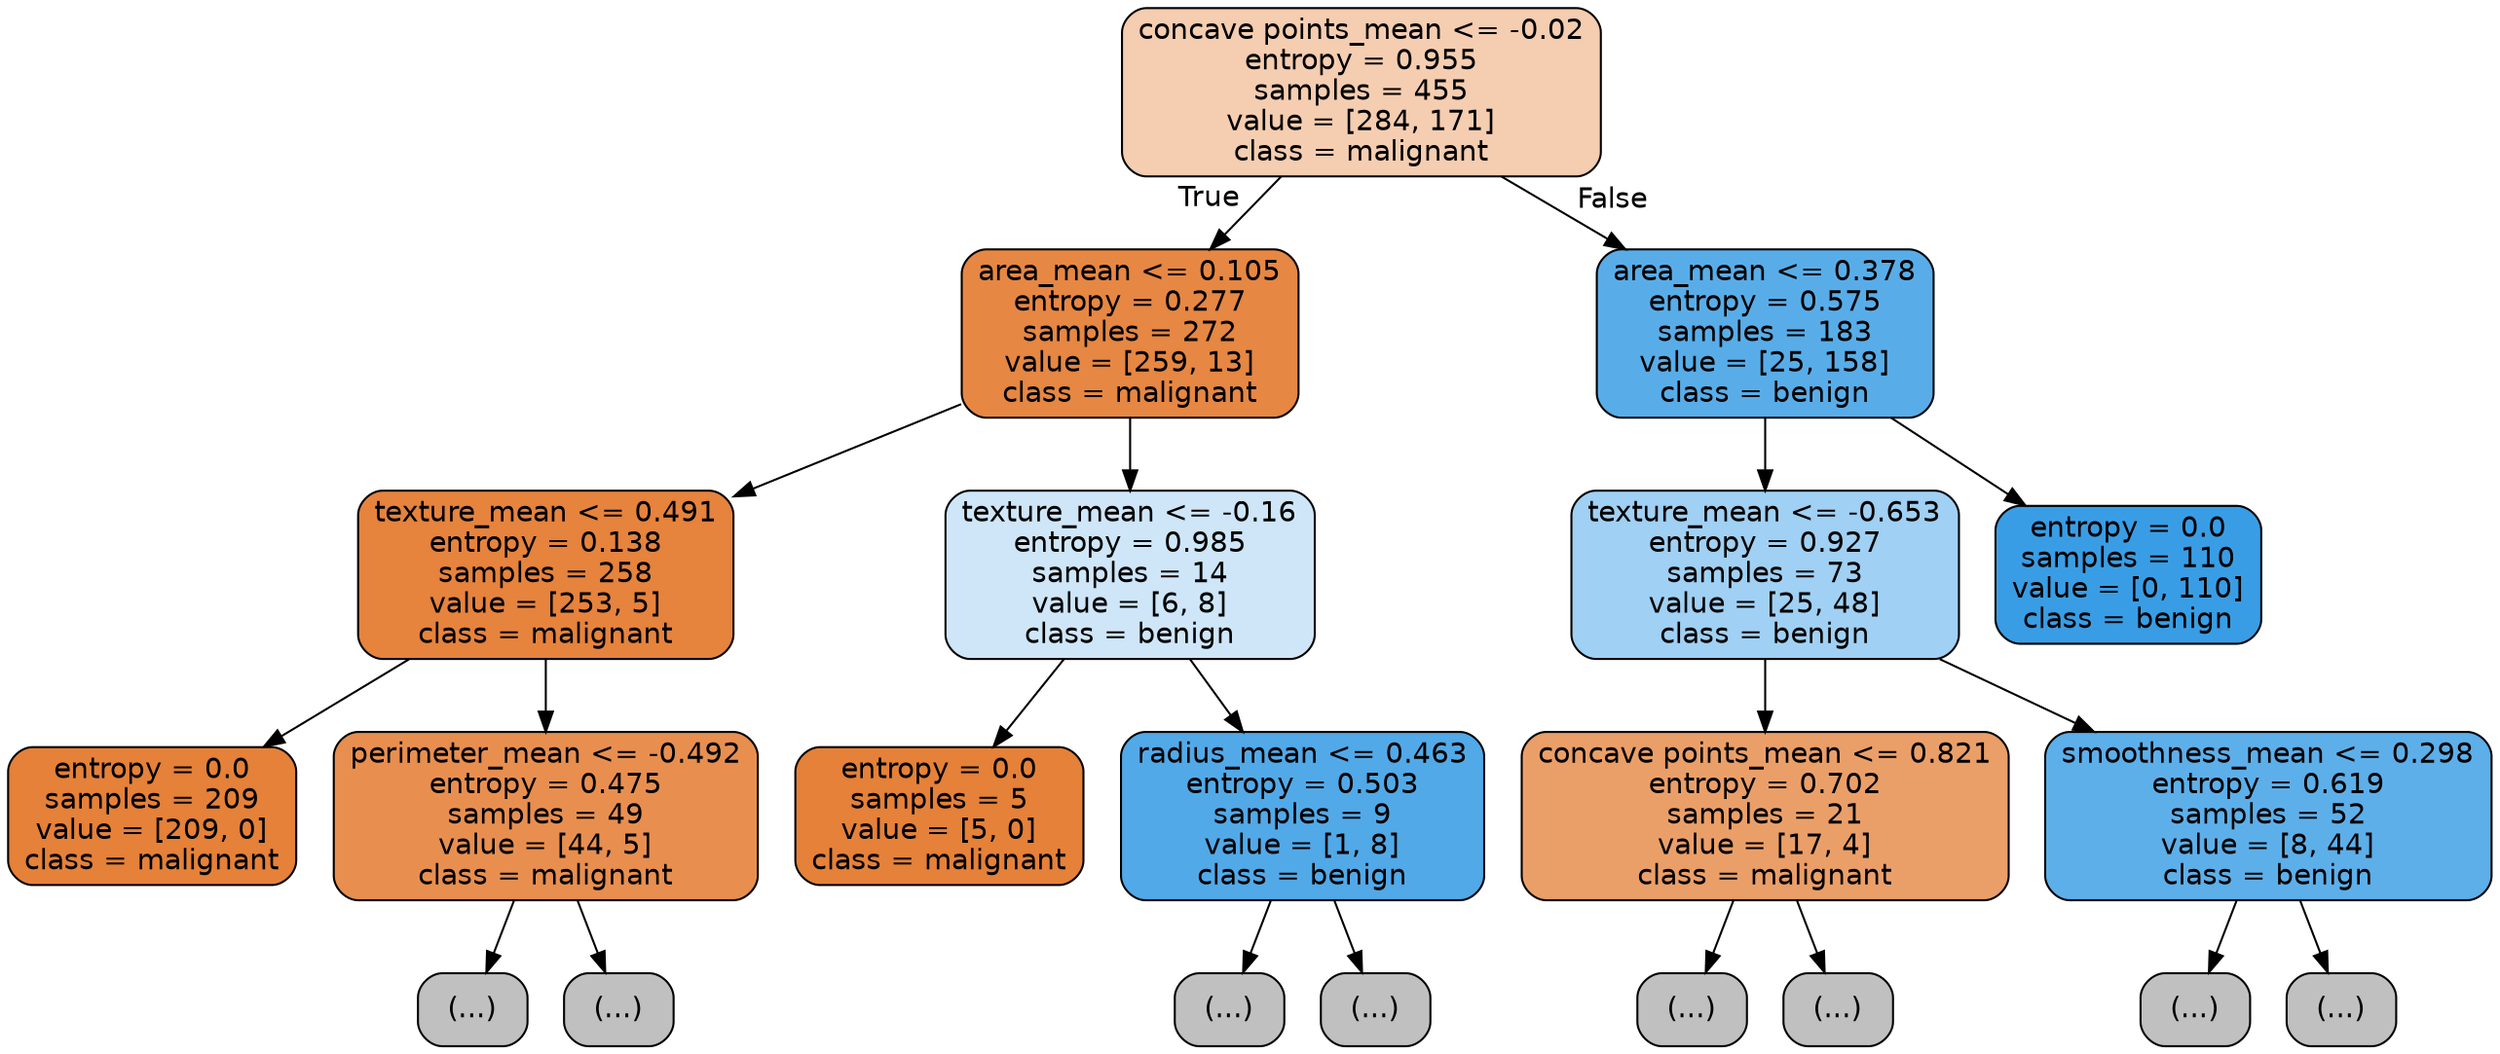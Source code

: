 digraph Tree {
node [shape=box, style="filled, rounded", color="black", fontname="helvetica"] ;
edge [fontname="helvetica"] ;
0 [label="concave points_mean <= -0.02\nentropy = 0.955\nsamples = 455\nvalue = [284, 171]\nclass = malignant", fillcolor="#f5cdb0"] ;
1 [label="area_mean <= 0.105\nentropy = 0.277\nsamples = 272\nvalue = [259, 13]\nclass = malignant", fillcolor="#e68743"] ;
0 -> 1 [labeldistance=2.5, labelangle=45, headlabel="True"] ;
2 [label="texture_mean <= 0.491\nentropy = 0.138\nsamples = 258\nvalue = [253, 5]\nclass = malignant", fillcolor="#e6833d"] ;
1 -> 2 ;
3 [label="entropy = 0.0\nsamples = 209\nvalue = [209, 0]\nclass = malignant", fillcolor="#e58139"] ;
2 -> 3 ;
4 [label="perimeter_mean <= -0.492\nentropy = 0.475\nsamples = 49\nvalue = [44, 5]\nclass = malignant", fillcolor="#e88f50"] ;
2 -> 4 ;
5 [label="(...)", fillcolor="#C0C0C0"] ;
4 -> 5 ;
6 [label="(...)", fillcolor="#C0C0C0"] ;
4 -> 6 ;
9 [label="texture_mean <= -0.16\nentropy = 0.985\nsamples = 14\nvalue = [6, 8]\nclass = benign", fillcolor="#cee6f8"] ;
1 -> 9 ;
10 [label="entropy = 0.0\nsamples = 5\nvalue = [5, 0]\nclass = malignant", fillcolor="#e58139"] ;
9 -> 10 ;
11 [label="radius_mean <= 0.463\nentropy = 0.503\nsamples = 9\nvalue = [1, 8]\nclass = benign", fillcolor="#52a9e8"] ;
9 -> 11 ;
12 [label="(...)", fillcolor="#C0C0C0"] ;
11 -> 12 ;
13 [label="(...)", fillcolor="#C0C0C0"] ;
11 -> 13 ;
14 [label="area_mean <= 0.378\nentropy = 0.575\nsamples = 183\nvalue = [25, 158]\nclass = benign", fillcolor="#58ade9"] ;
0 -> 14 [labeldistance=2.5, labelangle=-45, headlabel="False"] ;
15 [label="texture_mean <= -0.653\nentropy = 0.927\nsamples = 73\nvalue = [25, 48]\nclass = benign", fillcolor="#a0d0f3"] ;
14 -> 15 ;
16 [label="concave points_mean <= 0.821\nentropy = 0.702\nsamples = 21\nvalue = [17, 4]\nclass = malignant", fillcolor="#eb9f68"] ;
15 -> 16 ;
17 [label="(...)", fillcolor="#C0C0C0"] ;
16 -> 17 ;
20 [label="(...)", fillcolor="#C0C0C0"] ;
16 -> 20 ;
21 [label="smoothness_mean <= 0.298\nentropy = 0.619\nsamples = 52\nvalue = [8, 44]\nclass = benign", fillcolor="#5dafea"] ;
15 -> 21 ;
22 [label="(...)", fillcolor="#C0C0C0"] ;
21 -> 22 ;
25 [label="(...)", fillcolor="#C0C0C0"] ;
21 -> 25 ;
28 [label="entropy = 0.0\nsamples = 110\nvalue = [0, 110]\nclass = benign", fillcolor="#399de5"] ;
14 -> 28 ;
}